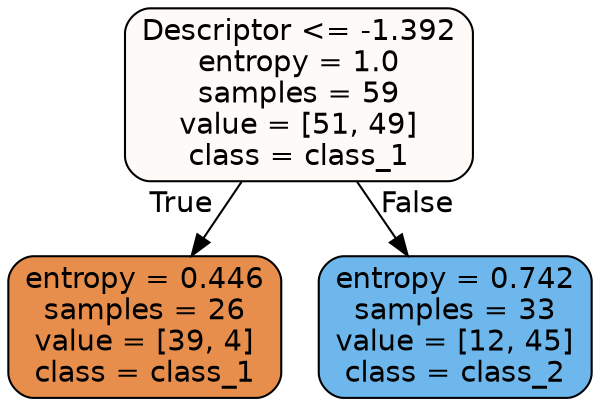 digraph Tree {
node [shape=box, style="filled, rounded", color="black", fontname="helvetica"] ;
edge [fontname="helvetica"] ;
0 [label="Descriptor <= -1.392\nentropy = 1.0\nsamples = 59\nvalue = [51, 49]\nclass = class_1", fillcolor="#fefaf7"] ;
1 [label="entropy = 0.446\nsamples = 26\nvalue = [39, 4]\nclass = class_1", fillcolor="#e88e4d"] ;
0 -> 1 [labeldistance=2.5, labelangle=45, headlabel="True"] ;
2 [label="entropy = 0.742\nsamples = 33\nvalue = [12, 45]\nclass = class_2", fillcolor="#6eb7ec"] ;
0 -> 2 [labeldistance=2.5, labelangle=-45, headlabel="False"] ;
}